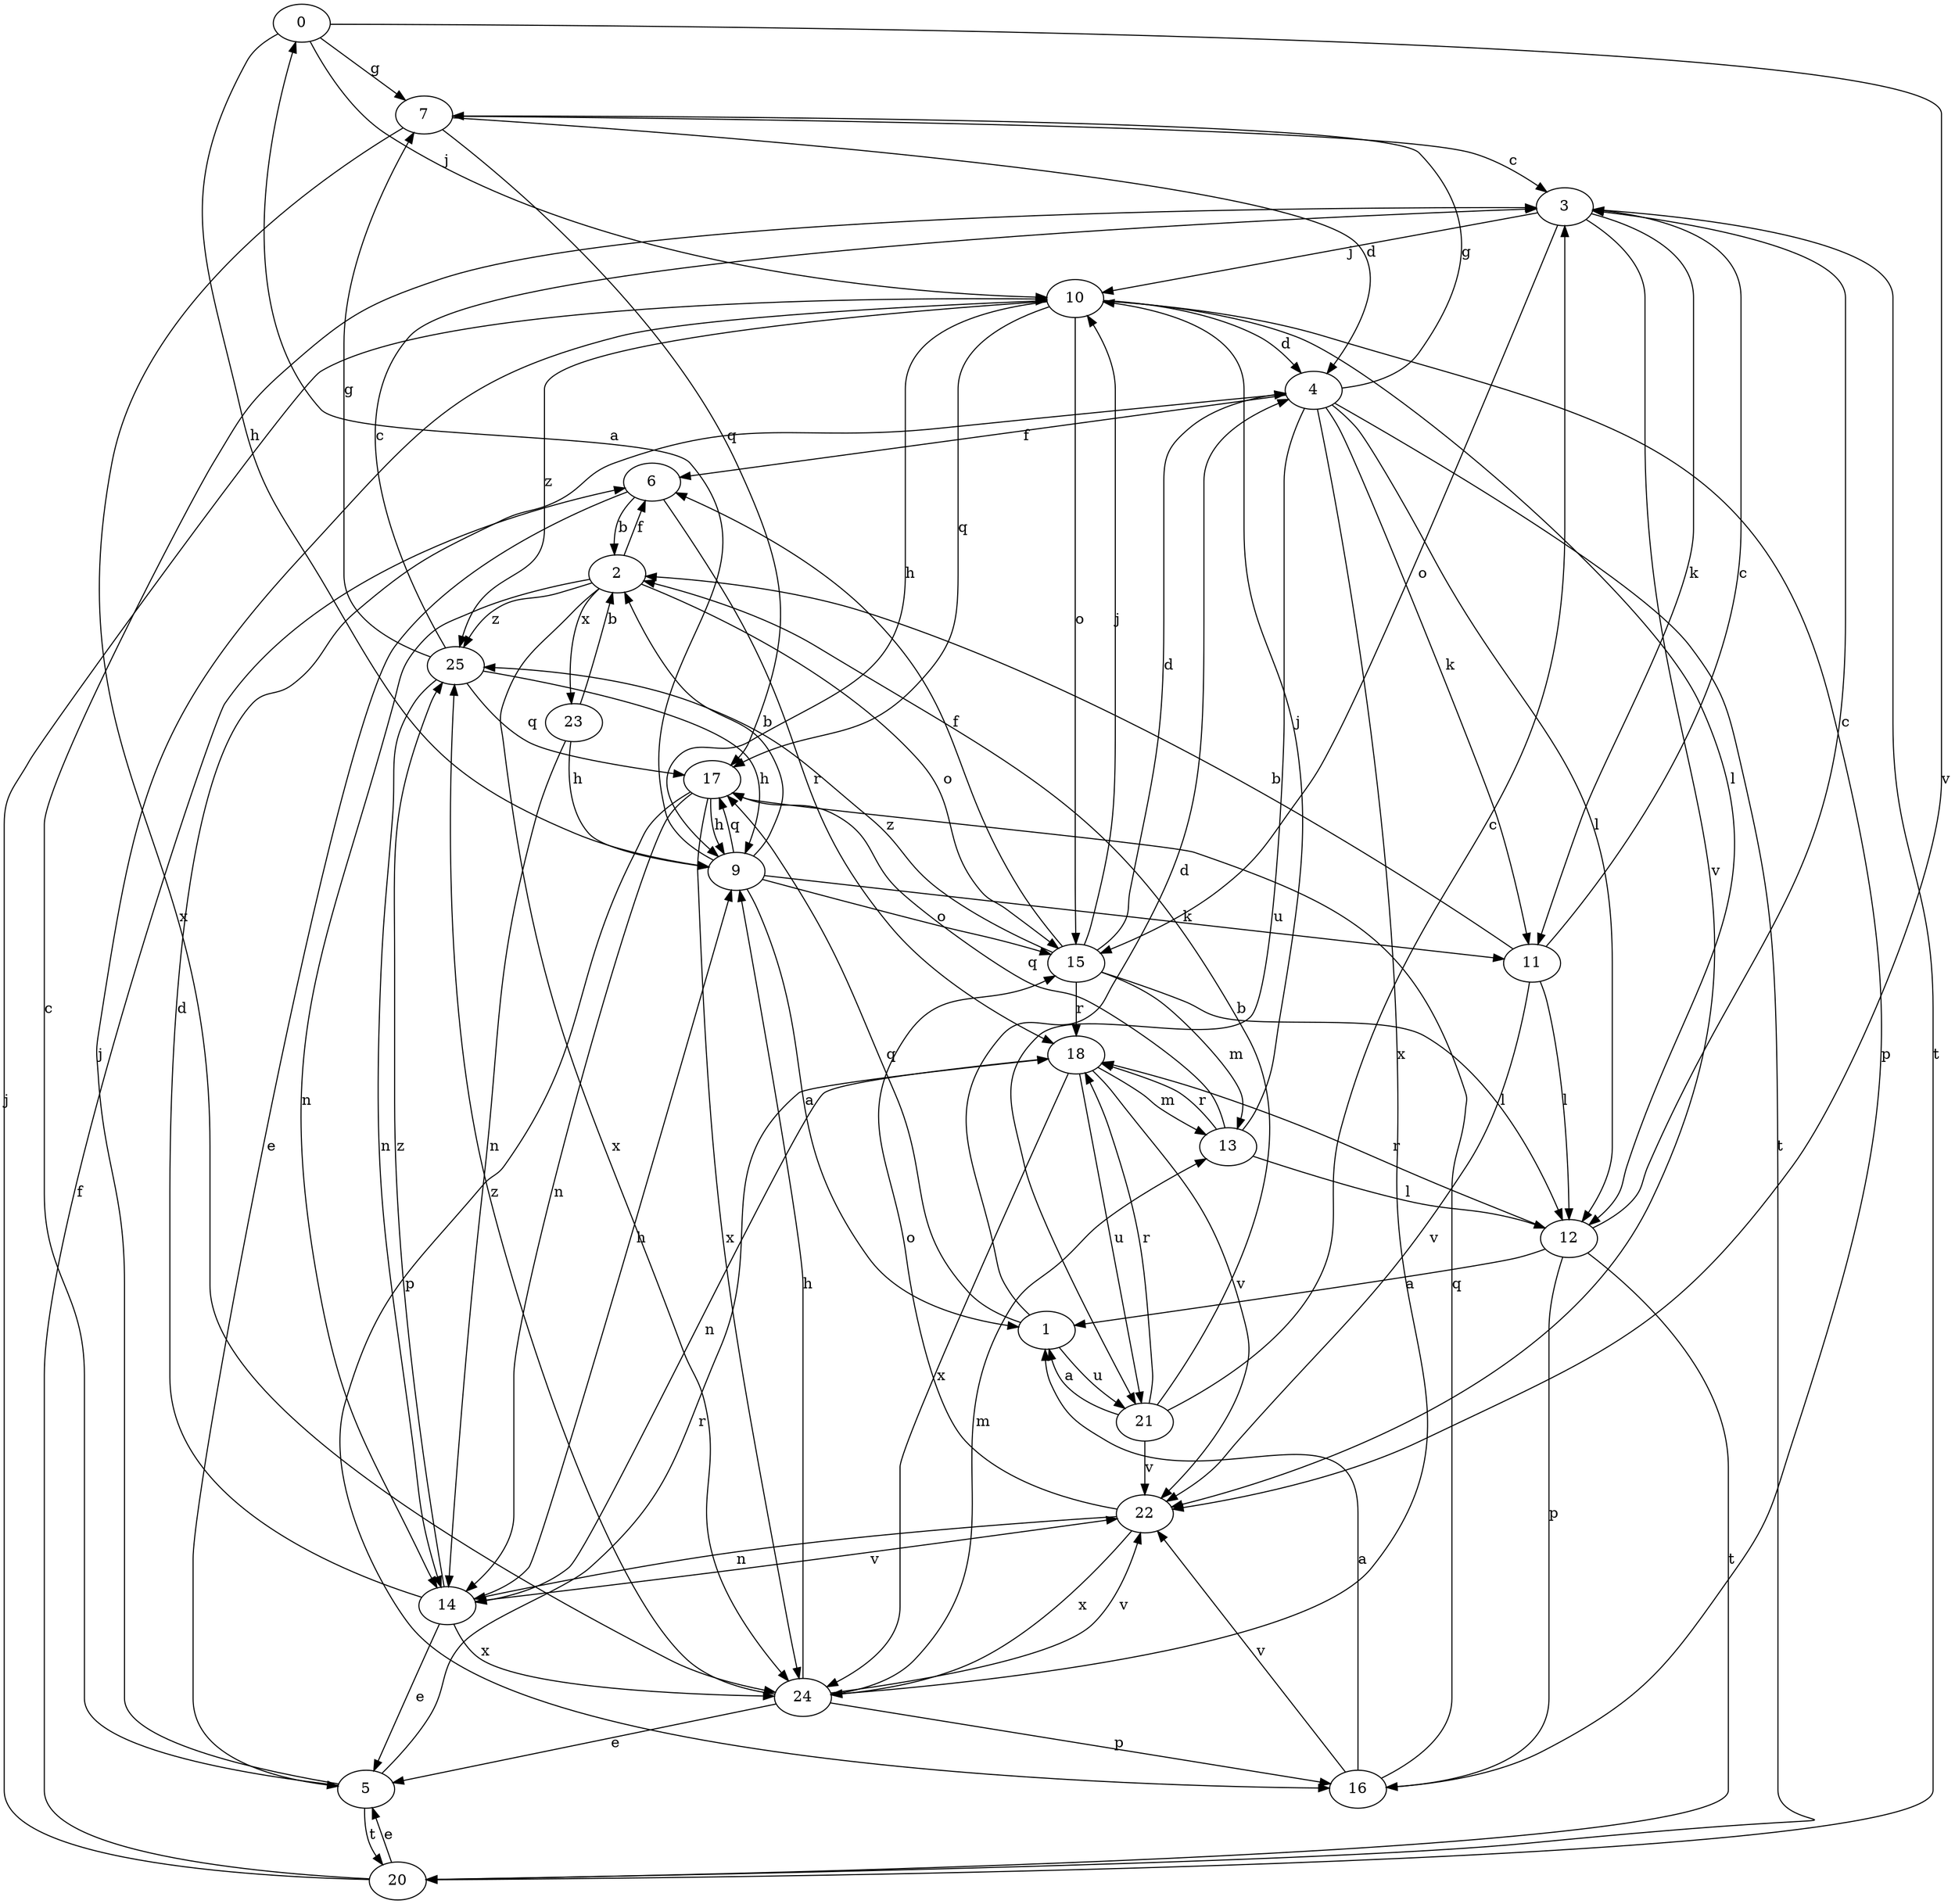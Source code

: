 strict digraph  {
0;
1;
2;
3;
4;
5;
6;
7;
9;
10;
11;
12;
13;
14;
15;
16;
17;
18;
20;
21;
22;
23;
24;
25;
0 -> 7  [label=g];
0 -> 9  [label=h];
0 -> 10  [label=j];
0 -> 22  [label=v];
1 -> 4  [label=d];
1 -> 17  [label=q];
1 -> 21  [label=u];
2 -> 6  [label=f];
2 -> 14  [label=n];
2 -> 15  [label=o];
2 -> 23  [label=x];
2 -> 24  [label=x];
2 -> 25  [label=z];
3 -> 10  [label=j];
3 -> 11  [label=k];
3 -> 15  [label=o];
3 -> 20  [label=t];
3 -> 22  [label=v];
4 -> 6  [label=f];
4 -> 7  [label=g];
4 -> 11  [label=k];
4 -> 12  [label=l];
4 -> 20  [label=t];
4 -> 21  [label=u];
4 -> 24  [label=x];
5 -> 3  [label=c];
5 -> 10  [label=j];
5 -> 18  [label=r];
5 -> 20  [label=t];
6 -> 2  [label=b];
6 -> 5  [label=e];
6 -> 18  [label=r];
7 -> 3  [label=c];
7 -> 4  [label=d];
7 -> 17  [label=q];
7 -> 24  [label=x];
9 -> 0  [label=a];
9 -> 1  [label=a];
9 -> 2  [label=b];
9 -> 11  [label=k];
9 -> 15  [label=o];
9 -> 17  [label=q];
10 -> 4  [label=d];
10 -> 9  [label=h];
10 -> 12  [label=l];
10 -> 15  [label=o];
10 -> 16  [label=p];
10 -> 17  [label=q];
10 -> 25  [label=z];
11 -> 2  [label=b];
11 -> 3  [label=c];
11 -> 12  [label=l];
11 -> 22  [label=v];
12 -> 1  [label=a];
12 -> 3  [label=c];
12 -> 16  [label=p];
12 -> 18  [label=r];
12 -> 20  [label=t];
13 -> 10  [label=j];
13 -> 12  [label=l];
13 -> 17  [label=q];
13 -> 18  [label=r];
14 -> 4  [label=d];
14 -> 5  [label=e];
14 -> 9  [label=h];
14 -> 22  [label=v];
14 -> 24  [label=x];
14 -> 25  [label=z];
15 -> 4  [label=d];
15 -> 6  [label=f];
15 -> 10  [label=j];
15 -> 12  [label=l];
15 -> 13  [label=m];
15 -> 18  [label=r];
15 -> 25  [label=z];
16 -> 1  [label=a];
16 -> 17  [label=q];
16 -> 22  [label=v];
17 -> 9  [label=h];
17 -> 14  [label=n];
17 -> 16  [label=p];
17 -> 24  [label=x];
18 -> 13  [label=m];
18 -> 14  [label=n];
18 -> 21  [label=u];
18 -> 22  [label=v];
18 -> 24  [label=x];
20 -> 5  [label=e];
20 -> 6  [label=f];
20 -> 10  [label=j];
21 -> 1  [label=a];
21 -> 2  [label=b];
21 -> 3  [label=c];
21 -> 18  [label=r];
21 -> 22  [label=v];
22 -> 14  [label=n];
22 -> 15  [label=o];
22 -> 24  [label=x];
23 -> 2  [label=b];
23 -> 9  [label=h];
23 -> 14  [label=n];
24 -> 5  [label=e];
24 -> 9  [label=h];
24 -> 13  [label=m];
24 -> 16  [label=p];
24 -> 22  [label=v];
24 -> 25  [label=z];
25 -> 3  [label=c];
25 -> 7  [label=g];
25 -> 9  [label=h];
25 -> 14  [label=n];
25 -> 17  [label=q];
}
